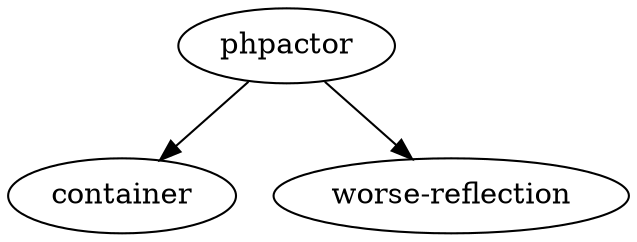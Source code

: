 digraph {
    phpactor
    "container"
    "worse-reflection"

    phpactor -> "worse-reflection"
    phpactor -> "container"
}


